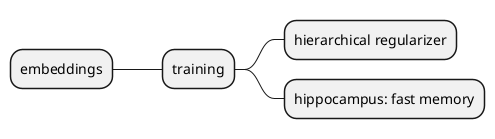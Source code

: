 @startmindmap
+ embeddings
++ training
+++ hierarchical regularizer
+++ hippocampus: fast memory
@endmindmap